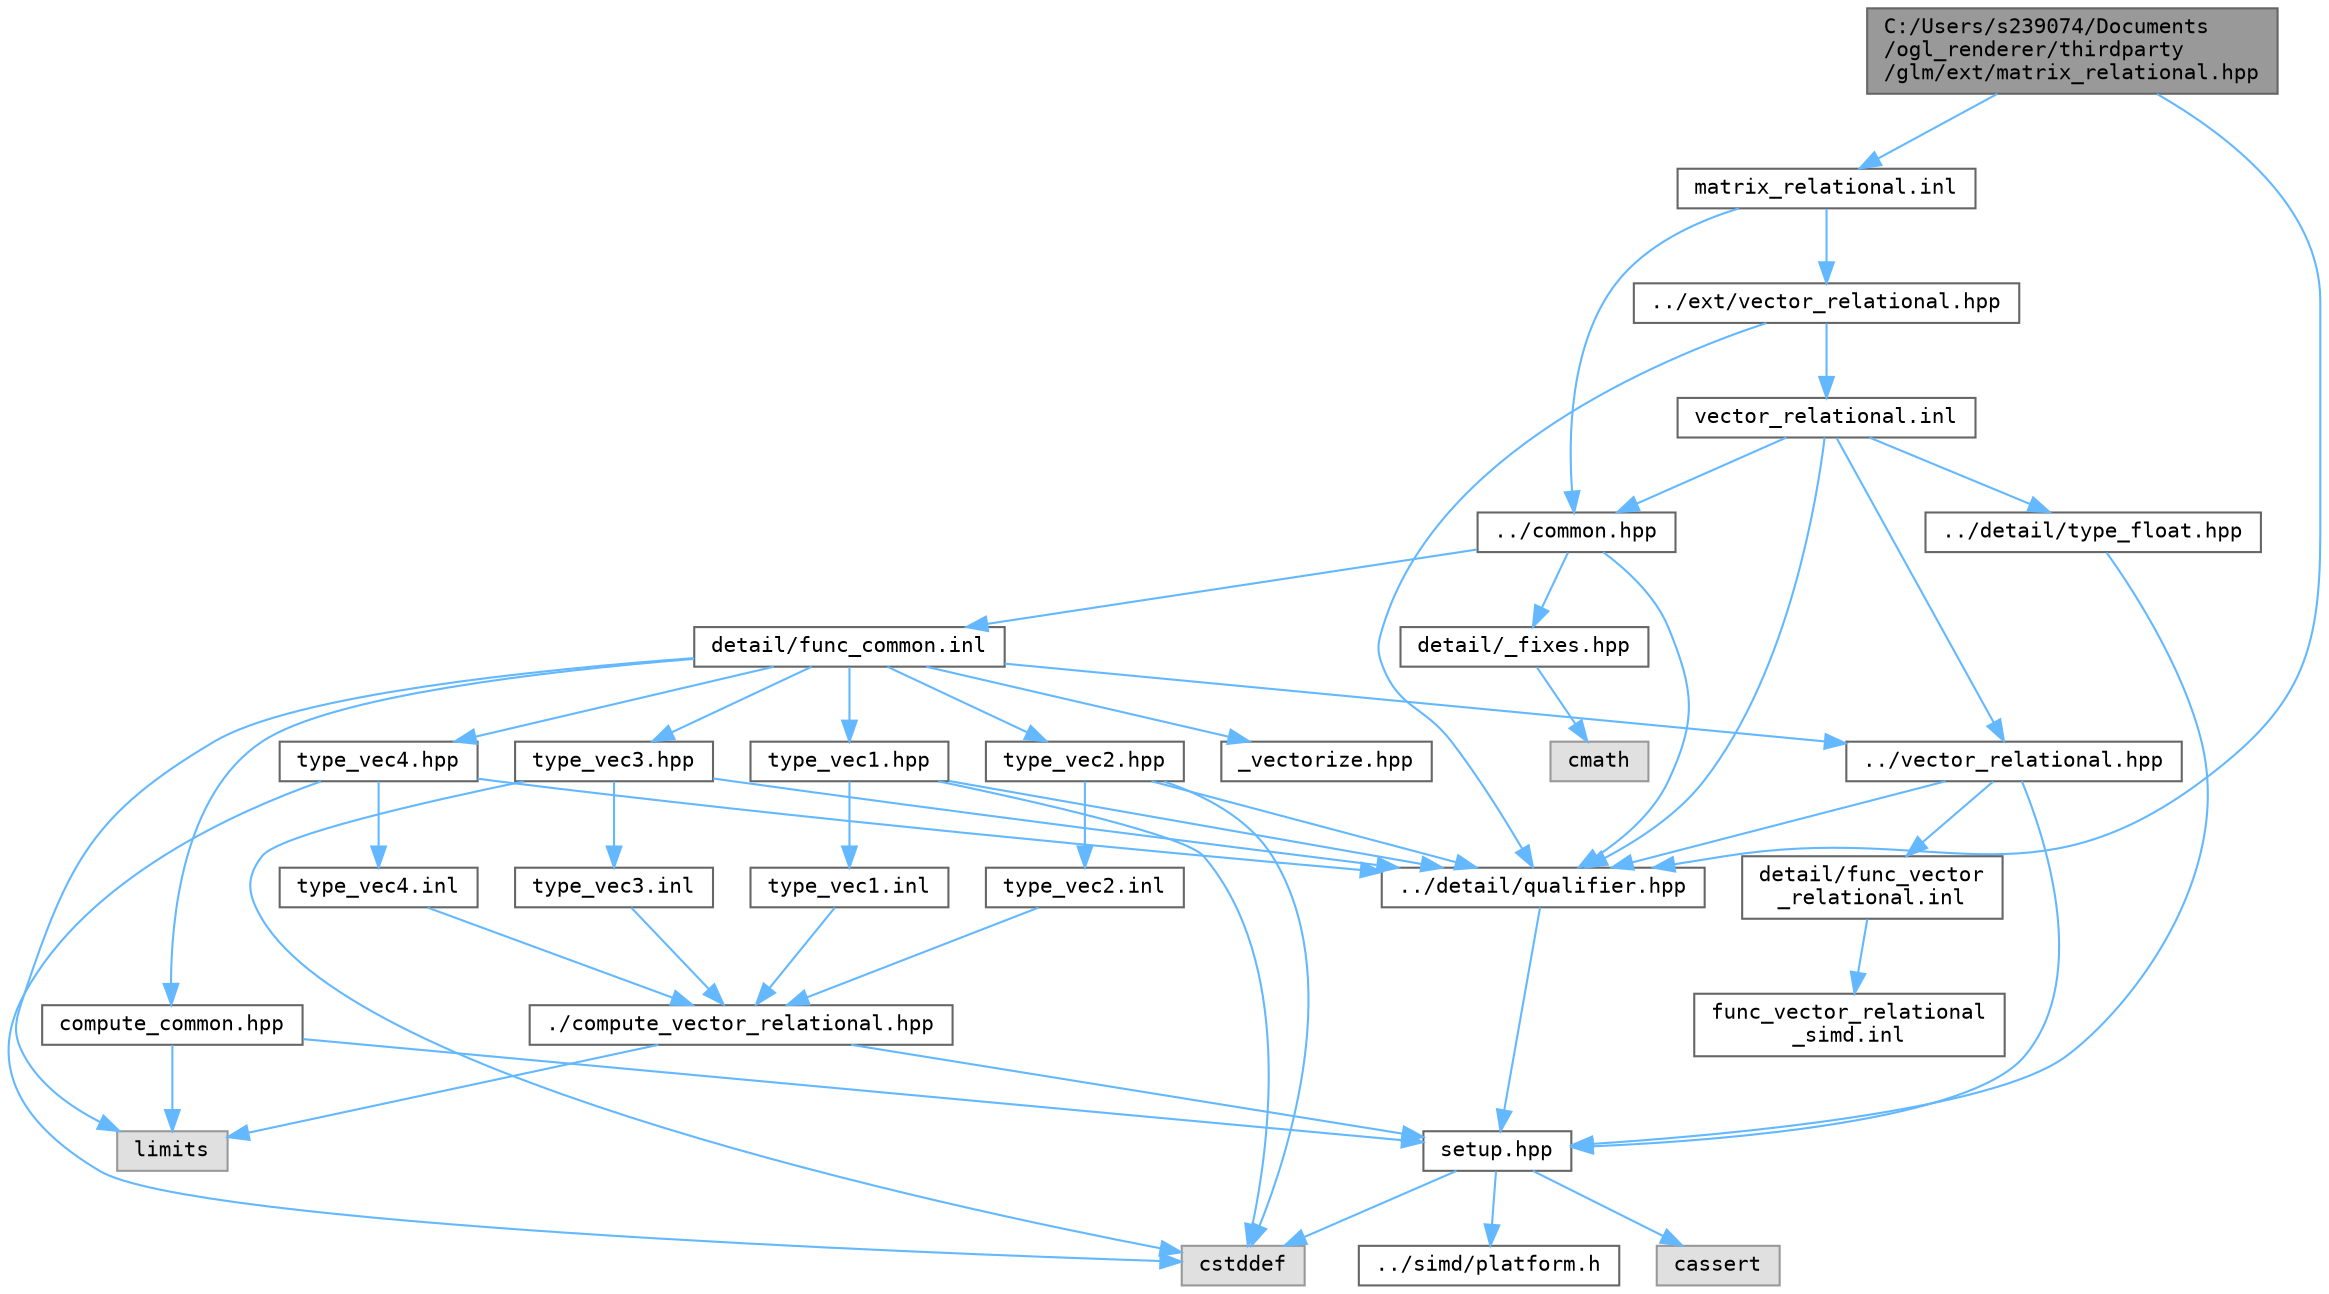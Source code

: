 digraph "C:/Users/s239074/Documents/ogl_renderer/thirdparty/glm/ext/matrix_relational.hpp"
{
 // LATEX_PDF_SIZE
  bgcolor="transparent";
  edge [fontname=Terminal,fontsize=10,labelfontname=Helvetica,labelfontsize=10];
  node [fontname=Terminal,fontsize=10,shape=box,height=0.2,width=0.4];
  Node1 [label="C:/Users/s239074/Documents\l/ogl_renderer/thirdparty\l/glm/ext/matrix_relational.hpp",height=0.2,width=0.4,color="gray40", fillcolor="grey60", style="filled", fontcolor="black",tooltip=" "];
  Node1 -> Node2 [color="steelblue1",style="solid"];
  Node2 [label="../detail/qualifier.hpp",height=0.2,width=0.4,color="grey40", fillcolor="white", style="filled",URL="$qualifier_8hpp.html",tooltip=" "];
  Node2 -> Node3 [color="steelblue1",style="solid"];
  Node3 [label="setup.hpp",height=0.2,width=0.4,color="grey40", fillcolor="white", style="filled",URL="$setup_8hpp.html",tooltip=" "];
  Node3 -> Node4 [color="steelblue1",style="solid"];
  Node4 [label="cassert",height=0.2,width=0.4,color="grey60", fillcolor="#E0E0E0", style="filled",tooltip=" "];
  Node3 -> Node5 [color="steelblue1",style="solid"];
  Node5 [label="cstddef",height=0.2,width=0.4,color="grey60", fillcolor="#E0E0E0", style="filled",tooltip=" "];
  Node3 -> Node6 [color="steelblue1",style="solid"];
  Node6 [label="../simd/platform.h",height=0.2,width=0.4,color="grey40", fillcolor="white", style="filled",URL="$platform_8h.html",tooltip=" "];
  Node1 -> Node7 [color="steelblue1",style="solid"];
  Node7 [label="matrix_relational.inl",height=0.2,width=0.4,color="grey40", fillcolor="white", style="filled",URL="$matrix__relational_8inl.html",tooltip=" "];
  Node7 -> Node8 [color="steelblue1",style="solid"];
  Node8 [label="../ext/vector_relational.hpp",height=0.2,width=0.4,color="grey40", fillcolor="white", style="filled",URL="$ext_2vector__relational_8hpp.html",tooltip=" "];
  Node8 -> Node2 [color="steelblue1",style="solid"];
  Node8 -> Node9 [color="steelblue1",style="solid"];
  Node9 [label="vector_relational.inl",height=0.2,width=0.4,color="grey40", fillcolor="white", style="filled",URL="$vector__relational_8inl.html",tooltip=" "];
  Node9 -> Node10 [color="steelblue1",style="solid"];
  Node10 [label="../vector_relational.hpp",height=0.2,width=0.4,color="grey40", fillcolor="white", style="filled",URL="$vector__relational_8hpp.html",tooltip=" "];
  Node10 -> Node2 [color="steelblue1",style="solid"];
  Node10 -> Node3 [color="steelblue1",style="solid"];
  Node10 -> Node11 [color="steelblue1",style="solid"];
  Node11 [label="detail/func_vector\l_relational.inl",height=0.2,width=0.4,color="grey40", fillcolor="white", style="filled",URL="$func__vector__relational_8inl.html",tooltip=" "];
  Node11 -> Node12 [color="steelblue1",style="solid"];
  Node12 [label="func_vector_relational\l_simd.inl",height=0.2,width=0.4,color="grey40", fillcolor="white", style="filled",URL="$func__vector__relational__simd_8inl.html",tooltip=" "];
  Node9 -> Node13 [color="steelblue1",style="solid"];
  Node13 [label="../common.hpp",height=0.2,width=0.4,color="grey40", fillcolor="white", style="filled",URL="$common_8hpp.html",tooltip=" "];
  Node13 -> Node2 [color="steelblue1",style="solid"];
  Node13 -> Node14 [color="steelblue1",style="solid"];
  Node14 [label="detail/_fixes.hpp",height=0.2,width=0.4,color="grey40", fillcolor="white", style="filled",URL="$__fixes_8hpp.html",tooltip=" "];
  Node14 -> Node15 [color="steelblue1",style="solid"];
  Node15 [label="cmath",height=0.2,width=0.4,color="grey60", fillcolor="#E0E0E0", style="filled",tooltip=" "];
  Node13 -> Node16 [color="steelblue1",style="solid"];
  Node16 [label="detail/func_common.inl",height=0.2,width=0.4,color="grey40", fillcolor="white", style="filled",URL="$func__common_8inl.html",tooltip=" "];
  Node16 -> Node10 [color="steelblue1",style="solid"];
  Node16 -> Node17 [color="steelblue1",style="solid"];
  Node17 [label="compute_common.hpp",height=0.2,width=0.4,color="grey40", fillcolor="white", style="filled",URL="$compute__common_8hpp.html",tooltip=" "];
  Node17 -> Node3 [color="steelblue1",style="solid"];
  Node17 -> Node18 [color="steelblue1",style="solid"];
  Node18 [label="limits",height=0.2,width=0.4,color="grey60", fillcolor="#E0E0E0", style="filled",tooltip=" "];
  Node16 -> Node19 [color="steelblue1",style="solid"];
  Node19 [label="type_vec1.hpp",height=0.2,width=0.4,color="grey40", fillcolor="white", style="filled",URL="$type__vec1_8hpp.html",tooltip=" "];
  Node19 -> Node2 [color="steelblue1",style="solid"];
  Node19 -> Node5 [color="steelblue1",style="solid"];
  Node19 -> Node20 [color="steelblue1",style="solid"];
  Node20 [label="type_vec1.inl",height=0.2,width=0.4,color="grey40", fillcolor="white", style="filled",URL="$type__vec1_8inl.html",tooltip=" "];
  Node20 -> Node21 [color="steelblue1",style="solid"];
  Node21 [label="./compute_vector_relational.hpp",height=0.2,width=0.4,color="grey40", fillcolor="white", style="filled",URL="$compute__vector__relational_8hpp.html",tooltip=" "];
  Node21 -> Node3 [color="steelblue1",style="solid"];
  Node21 -> Node18 [color="steelblue1",style="solid"];
  Node16 -> Node22 [color="steelblue1",style="solid"];
  Node22 [label="type_vec2.hpp",height=0.2,width=0.4,color="grey40", fillcolor="white", style="filled",URL="$type__vec2_8hpp.html",tooltip=" "];
  Node22 -> Node2 [color="steelblue1",style="solid"];
  Node22 -> Node5 [color="steelblue1",style="solid"];
  Node22 -> Node23 [color="steelblue1",style="solid"];
  Node23 [label="type_vec2.inl",height=0.2,width=0.4,color="grey40", fillcolor="white", style="filled",URL="$type__vec2_8inl.html",tooltip=" "];
  Node23 -> Node21 [color="steelblue1",style="solid"];
  Node16 -> Node24 [color="steelblue1",style="solid"];
  Node24 [label="type_vec3.hpp",height=0.2,width=0.4,color="grey40", fillcolor="white", style="filled",URL="$type__vec3_8hpp.html",tooltip=" "];
  Node24 -> Node2 [color="steelblue1",style="solid"];
  Node24 -> Node5 [color="steelblue1",style="solid"];
  Node24 -> Node25 [color="steelblue1",style="solid"];
  Node25 [label="type_vec3.inl",height=0.2,width=0.4,color="grey40", fillcolor="white", style="filled",URL="$type__vec3_8inl.html",tooltip=" "];
  Node25 -> Node21 [color="steelblue1",style="solid"];
  Node16 -> Node26 [color="steelblue1",style="solid"];
  Node26 [label="type_vec4.hpp",height=0.2,width=0.4,color="grey40", fillcolor="white", style="filled",URL="$type__vec4_8hpp.html",tooltip=" "];
  Node26 -> Node2 [color="steelblue1",style="solid"];
  Node26 -> Node5 [color="steelblue1",style="solid"];
  Node26 -> Node27 [color="steelblue1",style="solid"];
  Node27 [label="type_vec4.inl",height=0.2,width=0.4,color="grey40", fillcolor="white", style="filled",URL="$type__vec4_8inl.html",tooltip=" "];
  Node27 -> Node21 [color="steelblue1",style="solid"];
  Node16 -> Node28 [color="steelblue1",style="solid"];
  Node28 [label="_vectorize.hpp",height=0.2,width=0.4,color="grey40", fillcolor="white", style="filled",URL="$__vectorize_8hpp.html",tooltip=" "];
  Node16 -> Node18 [color="steelblue1",style="solid"];
  Node9 -> Node2 [color="steelblue1",style="solid"];
  Node9 -> Node29 [color="steelblue1",style="solid"];
  Node29 [label="../detail/type_float.hpp",height=0.2,width=0.4,color="grey40", fillcolor="white", style="filled",URL="$type__float_8hpp.html",tooltip=" "];
  Node29 -> Node3 [color="steelblue1",style="solid"];
  Node7 -> Node13 [color="steelblue1",style="solid"];
}
